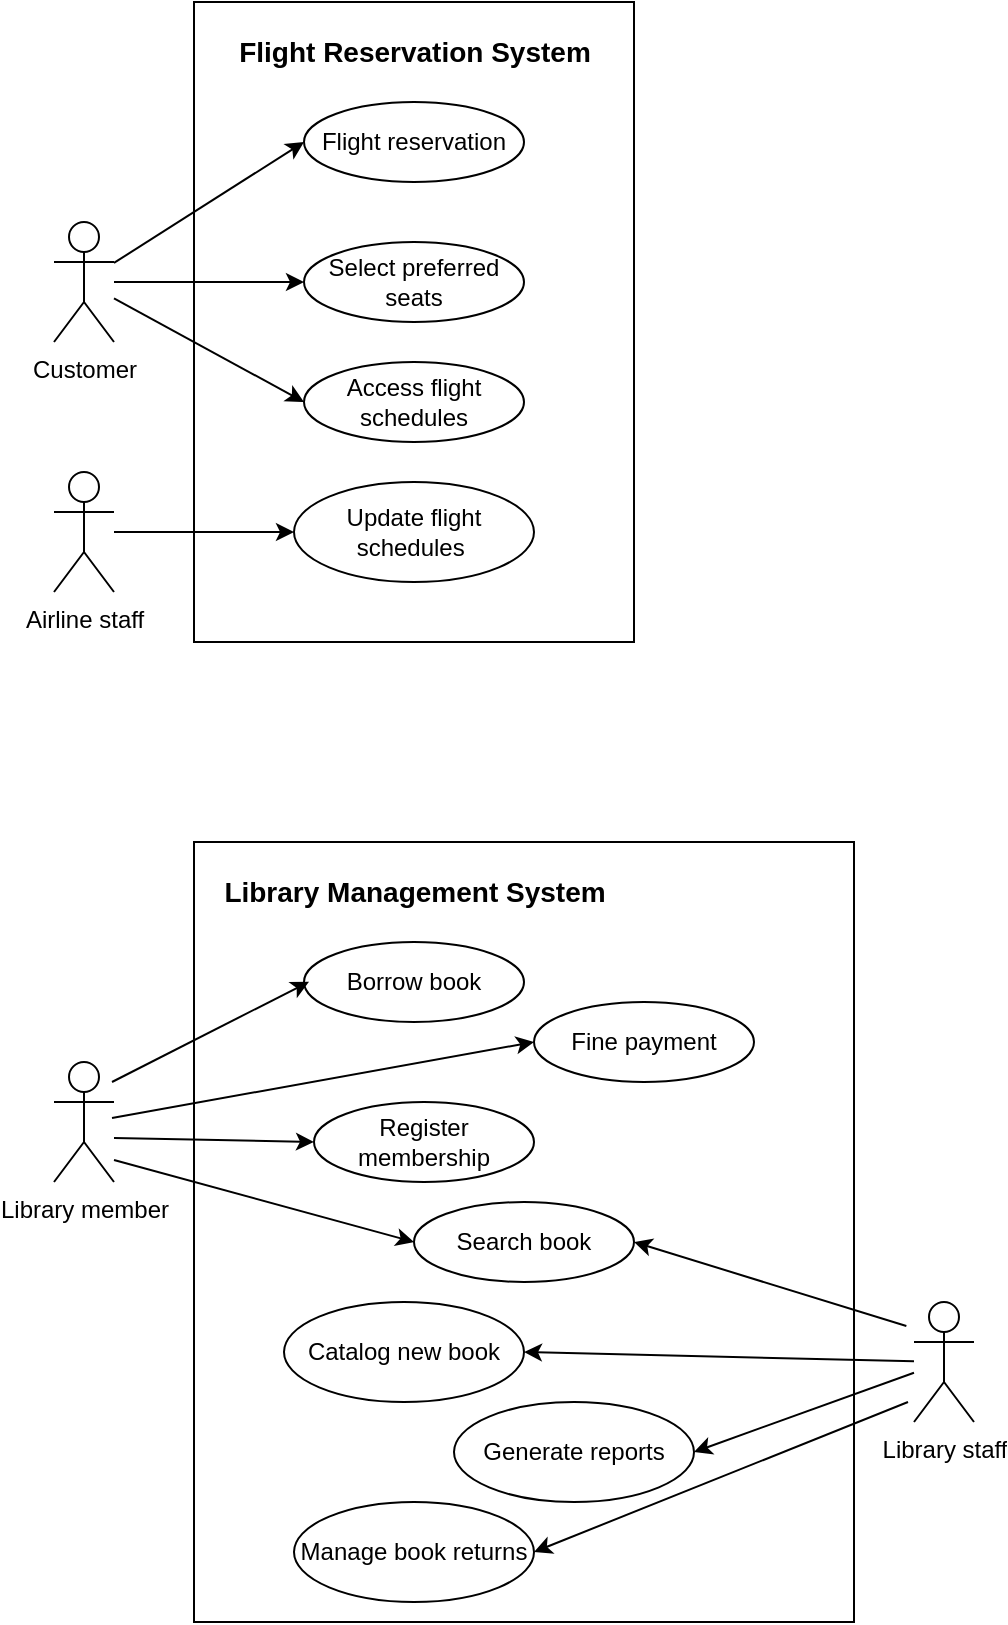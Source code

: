 <mxfile version="21.3.7" type="github">
  <diagram name="Page-1" id="WjCeue9oNPRDExThyrDB">
    <mxGraphModel dx="579" dy="590" grid="1" gridSize="10" guides="1" tooltips="1" connect="1" arrows="1" fold="1" page="1" pageScale="1" pageWidth="850" pageHeight="1100" math="0" shadow="0">
      <root>
        <mxCell id="0" />
        <mxCell id="1" parent="0" />
        <mxCell id="Q8-kpdwrW5LMP03cHDGk-1" value="" style="rounded=0;whiteSpace=wrap;html=1;" vertex="1" parent="1">
          <mxGeometry x="110" y="30" width="220" height="320" as="geometry" />
        </mxCell>
        <mxCell id="Q8-kpdwrW5LMP03cHDGk-2" value="&lt;b&gt;&lt;font style=&quot;font-size: 14px;&quot;&gt;Flight Reservation System&lt;/font&gt;&lt;/b&gt;" style="text;html=1;strokeColor=none;fillColor=none;align=center;verticalAlign=middle;whiteSpace=wrap;rounded=0;" vertex="1" parent="1">
          <mxGeometry x="127.5" y="40" width="185" height="30" as="geometry" />
        </mxCell>
        <mxCell id="Q8-kpdwrW5LMP03cHDGk-3" value="Customer" style="shape=umlActor;verticalLabelPosition=bottom;verticalAlign=top;html=1;outlineConnect=0;" vertex="1" parent="1">
          <mxGeometry x="40" y="140" width="30" height="60" as="geometry" />
        </mxCell>
        <mxCell id="Q8-kpdwrW5LMP03cHDGk-7" value="Flight reservation" style="ellipse;whiteSpace=wrap;html=1;" vertex="1" parent="1">
          <mxGeometry x="165" y="80" width="110" height="40" as="geometry" />
        </mxCell>
        <mxCell id="Q8-kpdwrW5LMP03cHDGk-8" value="Airline staff" style="shape=umlActor;verticalLabelPosition=bottom;verticalAlign=top;html=1;outlineConnect=0;" vertex="1" parent="1">
          <mxGeometry x="40" y="265" width="30" height="60" as="geometry" />
        </mxCell>
        <mxCell id="Q8-kpdwrW5LMP03cHDGk-9" value="Update flight schedules&amp;nbsp;" style="ellipse;whiteSpace=wrap;html=1;" vertex="1" parent="1">
          <mxGeometry x="160" y="270" width="120" height="50" as="geometry" />
        </mxCell>
        <mxCell id="Q8-kpdwrW5LMP03cHDGk-10" value="" style="endArrow=classic;html=1;rounded=0;entryX=0;entryY=0.5;entryDx=0;entryDy=0;" edge="1" parent="1" source="Q8-kpdwrW5LMP03cHDGk-3" target="Q8-kpdwrW5LMP03cHDGk-7">
          <mxGeometry width="50" height="50" relative="1" as="geometry">
            <mxPoint x="200" y="200" as="sourcePoint" />
            <mxPoint x="250" y="150" as="targetPoint" />
          </mxGeometry>
        </mxCell>
        <mxCell id="Q8-kpdwrW5LMP03cHDGk-11" value="" style="endArrow=classic;html=1;rounded=0;entryX=0;entryY=0.5;entryDx=0;entryDy=0;" edge="1" parent="1" source="Q8-kpdwrW5LMP03cHDGk-8" target="Q8-kpdwrW5LMP03cHDGk-9">
          <mxGeometry width="50" height="50" relative="1" as="geometry">
            <mxPoint x="200" y="330" as="sourcePoint" />
            <mxPoint x="250" y="280" as="targetPoint" />
          </mxGeometry>
        </mxCell>
        <mxCell id="Q8-kpdwrW5LMP03cHDGk-12" value="Select preferred seats" style="ellipse;whiteSpace=wrap;html=1;" vertex="1" parent="1">
          <mxGeometry x="165" y="150" width="110" height="40" as="geometry" />
        </mxCell>
        <mxCell id="Q8-kpdwrW5LMP03cHDGk-13" value="Access flight schedules" style="ellipse;whiteSpace=wrap;html=1;" vertex="1" parent="1">
          <mxGeometry x="165" y="210" width="110" height="40" as="geometry" />
        </mxCell>
        <mxCell id="Q8-kpdwrW5LMP03cHDGk-14" value="" style="endArrow=classic;html=1;rounded=0;entryX=0;entryY=0.5;entryDx=0;entryDy=0;" edge="1" parent="1" source="Q8-kpdwrW5LMP03cHDGk-3">
          <mxGeometry width="50" height="50" relative="1" as="geometry">
            <mxPoint x="75" y="170" as="sourcePoint" />
            <mxPoint x="165" y="170" as="targetPoint" />
          </mxGeometry>
        </mxCell>
        <mxCell id="Q8-kpdwrW5LMP03cHDGk-15" value="" style="endArrow=classic;html=1;rounded=0;entryX=0;entryY=0.5;entryDx=0;entryDy=0;" edge="1" parent="1" source="Q8-kpdwrW5LMP03cHDGk-3" target="Q8-kpdwrW5LMP03cHDGk-13">
          <mxGeometry width="50" height="50" relative="1" as="geometry">
            <mxPoint x="80" y="305" as="sourcePoint" />
            <mxPoint x="170" y="305" as="targetPoint" />
          </mxGeometry>
        </mxCell>
        <mxCell id="Q8-kpdwrW5LMP03cHDGk-16" value="" style="rounded=0;whiteSpace=wrap;html=1;" vertex="1" parent="1">
          <mxGeometry x="110" y="450" width="330" height="390" as="geometry" />
        </mxCell>
        <mxCell id="Q8-kpdwrW5LMP03cHDGk-17" value="&lt;b&gt;&lt;font style=&quot;font-size: 14px;&quot;&gt;Library Management System&lt;/font&gt;&lt;/b&gt;" style="text;html=1;strokeColor=none;fillColor=none;align=center;verticalAlign=middle;whiteSpace=wrap;rounded=0;" vertex="1" parent="1">
          <mxGeometry x="123.75" y="460" width="192.5" height="30" as="geometry" />
        </mxCell>
        <mxCell id="Q8-kpdwrW5LMP03cHDGk-18" value="Library member" style="shape=umlActor;verticalLabelPosition=bottom;verticalAlign=top;html=1;outlineConnect=0;" vertex="1" parent="1">
          <mxGeometry x="40" y="560" width="30" height="60" as="geometry" />
        </mxCell>
        <mxCell id="Q8-kpdwrW5LMP03cHDGk-19" value="Borrow book" style="ellipse;whiteSpace=wrap;html=1;" vertex="1" parent="1">
          <mxGeometry x="165" y="500" width="110" height="40" as="geometry" />
        </mxCell>
        <mxCell id="Q8-kpdwrW5LMP03cHDGk-20" value="Library staff" style="shape=umlActor;verticalLabelPosition=bottom;verticalAlign=top;html=1;outlineConnect=0;" vertex="1" parent="1">
          <mxGeometry x="470" y="680" width="30" height="60" as="geometry" />
        </mxCell>
        <mxCell id="Q8-kpdwrW5LMP03cHDGk-21" value="Catalog new book" style="ellipse;whiteSpace=wrap;html=1;" vertex="1" parent="1">
          <mxGeometry x="155" y="680" width="120" height="50" as="geometry" />
        </mxCell>
        <mxCell id="Q8-kpdwrW5LMP03cHDGk-22" value="" style="endArrow=classic;html=1;rounded=0;entryX=0.023;entryY=0.497;entryDx=0;entryDy=0;entryPerimeter=0;" edge="1" parent="1" target="Q8-kpdwrW5LMP03cHDGk-19">
          <mxGeometry width="50" height="50" relative="1" as="geometry">
            <mxPoint x="69" y="570" as="sourcePoint" />
            <mxPoint x="154" y="520" as="targetPoint" />
          </mxGeometry>
        </mxCell>
        <mxCell id="Q8-kpdwrW5LMP03cHDGk-23" value="" style="endArrow=classic;html=1;rounded=0;entryX=1;entryY=0.5;entryDx=0;entryDy=0;" edge="1" parent="1" source="Q8-kpdwrW5LMP03cHDGk-20" target="Q8-kpdwrW5LMP03cHDGk-21">
          <mxGeometry width="50" height="50" relative="1" as="geometry">
            <mxPoint x="200" y="750" as="sourcePoint" />
            <mxPoint x="280" y="715" as="targetPoint" />
          </mxGeometry>
        </mxCell>
        <mxCell id="Q8-kpdwrW5LMP03cHDGk-24" value="Register membership" style="ellipse;whiteSpace=wrap;html=1;" vertex="1" parent="1">
          <mxGeometry x="170" y="580" width="110" height="40" as="geometry" />
        </mxCell>
        <mxCell id="Q8-kpdwrW5LMP03cHDGk-25" value="Search book" style="ellipse;whiteSpace=wrap;html=1;" vertex="1" parent="1">
          <mxGeometry x="220" y="630" width="110" height="40" as="geometry" />
        </mxCell>
        <mxCell id="Q8-kpdwrW5LMP03cHDGk-26" value="" style="endArrow=classic;html=1;rounded=0;entryX=0;entryY=0.5;entryDx=0;entryDy=0;" edge="1" parent="1" target="Q8-kpdwrW5LMP03cHDGk-24">
          <mxGeometry width="50" height="50" relative="1" as="geometry">
            <mxPoint x="70" y="598" as="sourcePoint" />
            <mxPoint x="155" y="578" as="targetPoint" />
          </mxGeometry>
        </mxCell>
        <mxCell id="Q8-kpdwrW5LMP03cHDGk-27" value="" style="endArrow=classic;html=1;rounded=0;entryX=0;entryY=0.5;entryDx=0;entryDy=0;" edge="1" parent="1" target="Q8-kpdwrW5LMP03cHDGk-25">
          <mxGeometry width="50" height="50" relative="1" as="geometry">
            <mxPoint x="70" y="609" as="sourcePoint" />
            <mxPoint x="155" y="639" as="targetPoint" />
          </mxGeometry>
        </mxCell>
        <mxCell id="Q8-kpdwrW5LMP03cHDGk-28" value="Manage book returns" style="ellipse;whiteSpace=wrap;html=1;" vertex="1" parent="1">
          <mxGeometry x="160" y="780" width="120" height="50" as="geometry" />
        </mxCell>
        <mxCell id="Q8-kpdwrW5LMP03cHDGk-29" value="Fine payment" style="ellipse;whiteSpace=wrap;html=1;" vertex="1" parent="1">
          <mxGeometry x="280" y="530" width="110" height="40" as="geometry" />
        </mxCell>
        <mxCell id="Q8-kpdwrW5LMP03cHDGk-30" value="Generate reports" style="ellipse;whiteSpace=wrap;html=1;" vertex="1" parent="1">
          <mxGeometry x="240" y="730" width="120" height="50" as="geometry" />
        </mxCell>
        <mxCell id="Q8-kpdwrW5LMP03cHDGk-31" value="" style="endArrow=classic;html=1;rounded=0;entryX=0;entryY=0.5;entryDx=0;entryDy=0;" edge="1" parent="1" target="Q8-kpdwrW5LMP03cHDGk-29">
          <mxGeometry width="50" height="50" relative="1" as="geometry">
            <mxPoint x="69" y="588" as="sourcePoint" />
            <mxPoint x="269.0" y="538" as="targetPoint" />
          </mxGeometry>
        </mxCell>
        <mxCell id="Q8-kpdwrW5LMP03cHDGk-32" value="" style="endArrow=classic;html=1;rounded=0;entryX=1;entryY=0.5;entryDx=0;entryDy=0;" edge="1" parent="1" target="Q8-kpdwrW5LMP03cHDGk-25">
          <mxGeometry width="50" height="50" relative="1" as="geometry">
            <mxPoint x="466.176" y="692" as="sourcePoint" />
            <mxPoint x="335" y="652" as="targetPoint" />
          </mxGeometry>
        </mxCell>
        <mxCell id="Q8-kpdwrW5LMP03cHDGk-33" value="" style="endArrow=classic;html=1;rounded=0;entryX=1;entryY=0.5;entryDx=0;entryDy=0;" edge="1" parent="1" source="Q8-kpdwrW5LMP03cHDGk-20" target="Q8-kpdwrW5LMP03cHDGk-30">
          <mxGeometry width="50" height="50" relative="1" as="geometry">
            <mxPoint x="460" y="720" as="sourcePoint" />
            <mxPoint x="264.0" y="753" as="targetPoint" />
          </mxGeometry>
        </mxCell>
        <mxCell id="Q8-kpdwrW5LMP03cHDGk-34" value="" style="endArrow=classic;html=1;rounded=0;entryX=1;entryY=0.5;entryDx=0;entryDy=0;" edge="1" parent="1" target="Q8-kpdwrW5LMP03cHDGk-28">
          <mxGeometry width="50" height="50" relative="1" as="geometry">
            <mxPoint x="467" y="730" as="sourcePoint" />
            <mxPoint x="287" y="805" as="targetPoint" />
          </mxGeometry>
        </mxCell>
      </root>
    </mxGraphModel>
  </diagram>
</mxfile>
